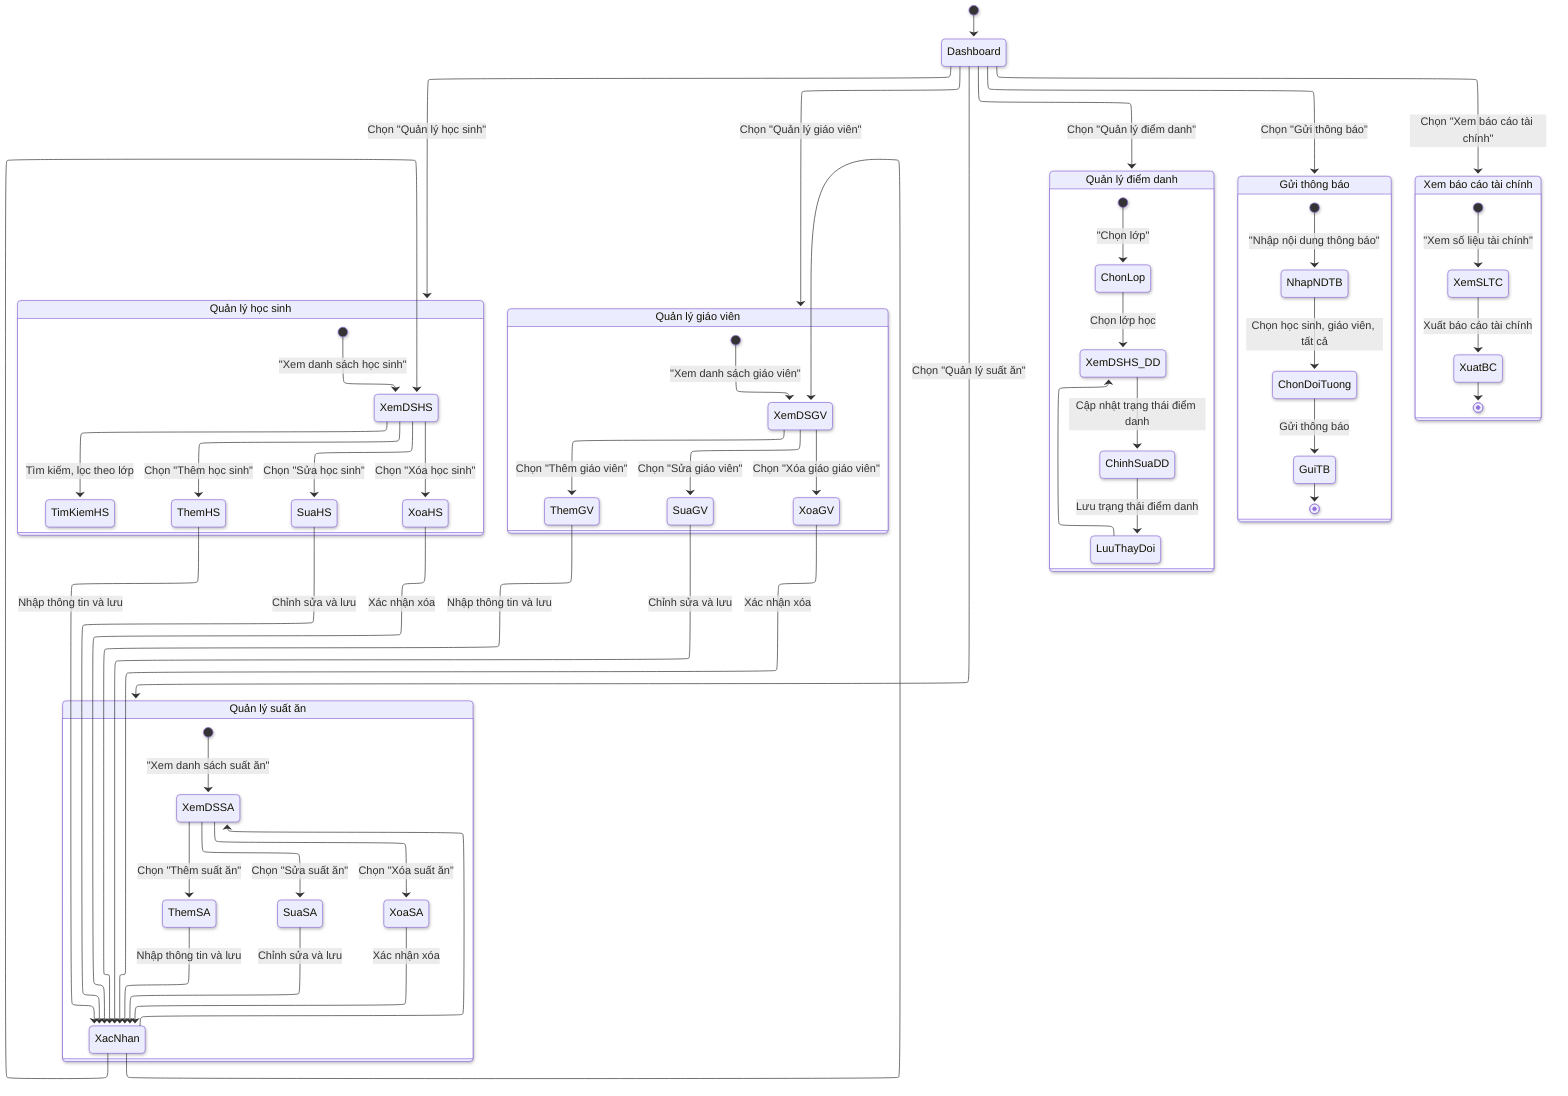 ---
config:
  theme: default
  layout: elk
  look: neo
---
stateDiagram
  direction TB
  state QLH {
    direction TB
    [*] --> XemDSHS:"Xem danh sách học sinh"
    XemDSHS --> TimKiemHS:Tìm kiếm, lọc theo lớp
    XemDSHS --> ThemHS:Chọn "Thêm học sinh"
    XemDSHS --> SuaHS:Chọn "Sửa học sinh"
    XemDSHS --> XoaHS:Chọn "Xóa học sinh"
[*]    XemDSHS
    TimKiemHS
    ThemHS
    SuaHS
    XoaHS
  }
  state QLGV {
    direction TB
    [*] --> XemDSGV:"Xem danh sách giáo viên"
    XemDSGV --> ThemGV:Chọn "Thêm giáo viên"
    XemDSGV --> SuaGV:Chọn "Sửa giáo viên"
    XemDSGV --> XoaGV:Chọn "Xóa giáo  giáo viên"
[*]    XemDSGV
    ThemGV
    SuaGV
    XoaGV
  }
  state QLSA {
    direction TB
    [*] --> XemDSSA:"Xem danh sách suất ăn"
    XemDSSA --> ThemSA:Chọn "Thêm suất ăn"
    XemDSSA --> SuaSA:Chọn "Sửa suất ăn"
    XemDSSA --> XoaSA:Chọn "Xóa suất ăn"
    ThemSA --> XacNhan:Nhập thông tin và lưu
    SuaSA --> XacNhan:Chỉnh sửa và lưu
    XoaSA --> XacNhan:Xác nhận xóa
    XacNhan --> XemDSSA
[*]    XemDSSA
    ThemSA
    SuaSA
    XoaSA
    XacNhan
  }
  state QLDD {
    direction TB
    [*] --> ChonLop:"Chọn lớp"
    ChonLop --> XemDSHS_DD:Chọn lớp học
    XemDSHS_DD --> ChinhSuaDD:Cập nhật trạng thái điểm danh
    ChinhSuaDD --> LuuThayDoi:Lưu trạng thái điểm danh
    LuuThayDoi --> XemDSHS_DD
[*]    ChonLop
    XemDSHS_DD
    ChinhSuaDD
    LuuThayDoi
  }
  state GTB {
    direction TB
    [*] --> NhapNDTB:"Nhập nội dung thông báo"
    NhapNDTB --> ChonDoiTuong:Chọn học sinh, giáo viên, tất cả
    ChonDoiTuong --> GuiTB:Gửi thông báo
    GuiTB --> [*]
[*]    NhapNDTB
    ChonDoiTuong
    GuiTB
[*]  }
  state XBT {
    direction TB
    [*] --> XemSLTC:"Xem số liệu tài chính"
    XemSLTC --> XuatBC:Xuất báo cáo tài chính
    XuatBC --> [*]
[*]    XemSLTC
    XuatBC
[*]  }
  [*] --> Dashboard
  Dashboard --> QLH:Chọn "Quản lý học sinh"
  Dashboard --> QLGV:Chọn "Quản lý giáo viên"
  Dashboard --> QLSA:Chọn "Quản lý suất ăn"
  Dashboard --> QLDD:Chọn "Quản lý điểm danh"
  Dashboard --> GTB:Chọn "Gửi thông báo"
  Dashboard --> XBT:Chọn "Xem báo cáo tài chính"
  ThemHS --> XacNhan:Nhập thông tin và lưu
  SuaHS --> XacNhan:Chỉnh sửa và lưu
  XoaHS --> XacNhan:Xác nhận xóa
  XacNhan --> XemDSHS
  ThemGV --> XacNhan:Nhập thông tin và lưu
  SuaGV --> XacNhan:Chỉnh sửa và lưu
  XoaGV --> XacNhan:Xác nhận xóa
  XacNhan --> XemDSGV
  QLH:Quản lý học sinh
  QLGV:Quản lý giáo viên
  QLSA:Quản lý suất ăn
  QLDD:Quản lý điểm danh
  GTB:Gửi thông báo
  XBT:Xem báo cáo tài chính